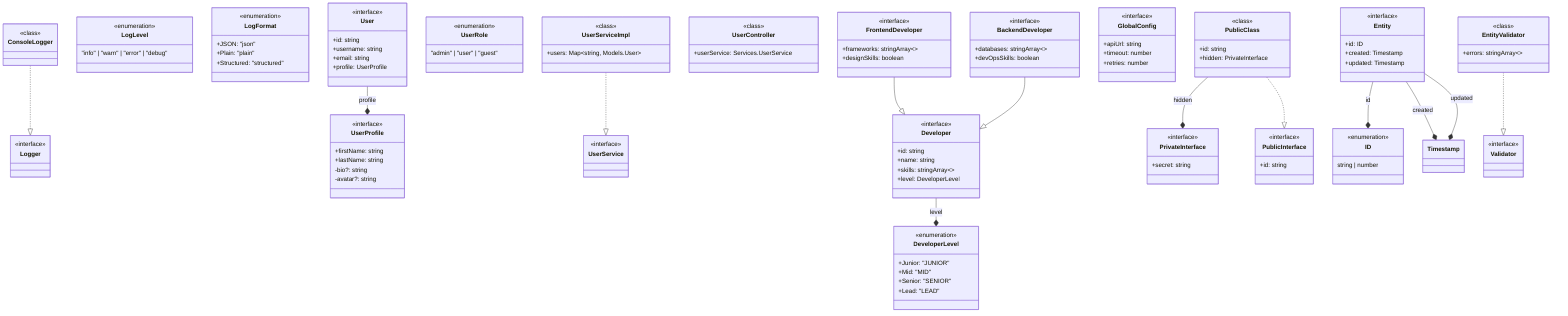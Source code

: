 classDiagram
  %% Legend
  %% --|> : Inheritance (extends)
  %% ..|> : Implementation (implements)
  %% --* : Composition (has/contains)
  %% -- : Association

  %% Errors encountered during conversion:
  %% - TS2669: Augmentations for the global scope can only be directly nested in external modules or ambient module declarations.

  class Logger {
    <<interface>>
  }

  class ConsoleLogger {
    <<class>>
  }

  class LogLevel {
    <<enumeration>>
    "info" | "warn" | "error" | "debug"
  }

  class LogFormat {
    <<enumeration>>
    +JSON: "json"
    +Plain: "plain"
    +Structured: "structured"
  }

  class User {
    <<interface>>
    +id: string
    +username: string
    +email: string
    +profile: UserProfile
  }

  class UserProfile {
    <<interface>>
    +firstName: string
    +lastName: string
    -bio?: string
    -avatar?: string
  }

  class UserRole {
    <<enumeration>>
    "admin" | "user" | "guest"
  }

  class UserService {
    <<interface>>
  }

  class UserServiceImpl {
    <<class>>
    +users: Map~string, Models.User~
  }

  class UserController {
    <<class>>
    +userService: Services.UserService
  }

  class Developer {
    <<interface>>
    +id: string
    +name: string
    +skills: stringArray~~
    +level: DeveloperLevel
  }

  class DeveloperLevel {
    <<enumeration>>
    +Junior: "JUNIOR"
    +Mid: "MID"
    +Senior: "SENIOR"
    +Lead: "LEAD"
  }

  class FrontendDeveloper {
    <<interface>>
    +frameworks: stringArray~~
    +designSkills: boolean
  }

  class BackendDeveloper {
    <<interface>>
    +databases: stringArray~~
    +devOpsSkills: boolean
  }

  class GlobalConfig {
    <<interface>>
    +apiUrl: string
    +timeout: number
    +retries: number
  }

  class PrivateInterface {
    <<interface>>
    +secret: string
  }

  class PublicInterface {
    <<interface>>
    +id: string
  }

  class PublicClass {
    <<class>>
    +id: string
    +hidden: PrivateInterface
  }

  class ID {
    <<enumeration>>
    string | number
  }

  class Timestamp {
  }

  class Entity {
    <<interface>>
    +id: ID
    +created: Timestamp
    +updated: Timestamp
  }

  class Validator {
    <<interface>>
  }

  class EntityValidator {
    <<class>>
    +errors: stringArray~~
  }

  ConsoleLogger ..|> Logger
  UserServiceImpl ..|> UserService
  FrontendDeveloper --|> Developer
  BackendDeveloper --|> Developer
  PublicClass ..|> PublicInterface
  EntityValidator ..|> Validator
  User --* UserProfile : profile
  Developer --* DeveloperLevel : level
  PublicClass --* PrivateInterface : hidden
  Entity --* ID : id
  Entity --* Timestamp : created
  Entity --* Timestamp : updated